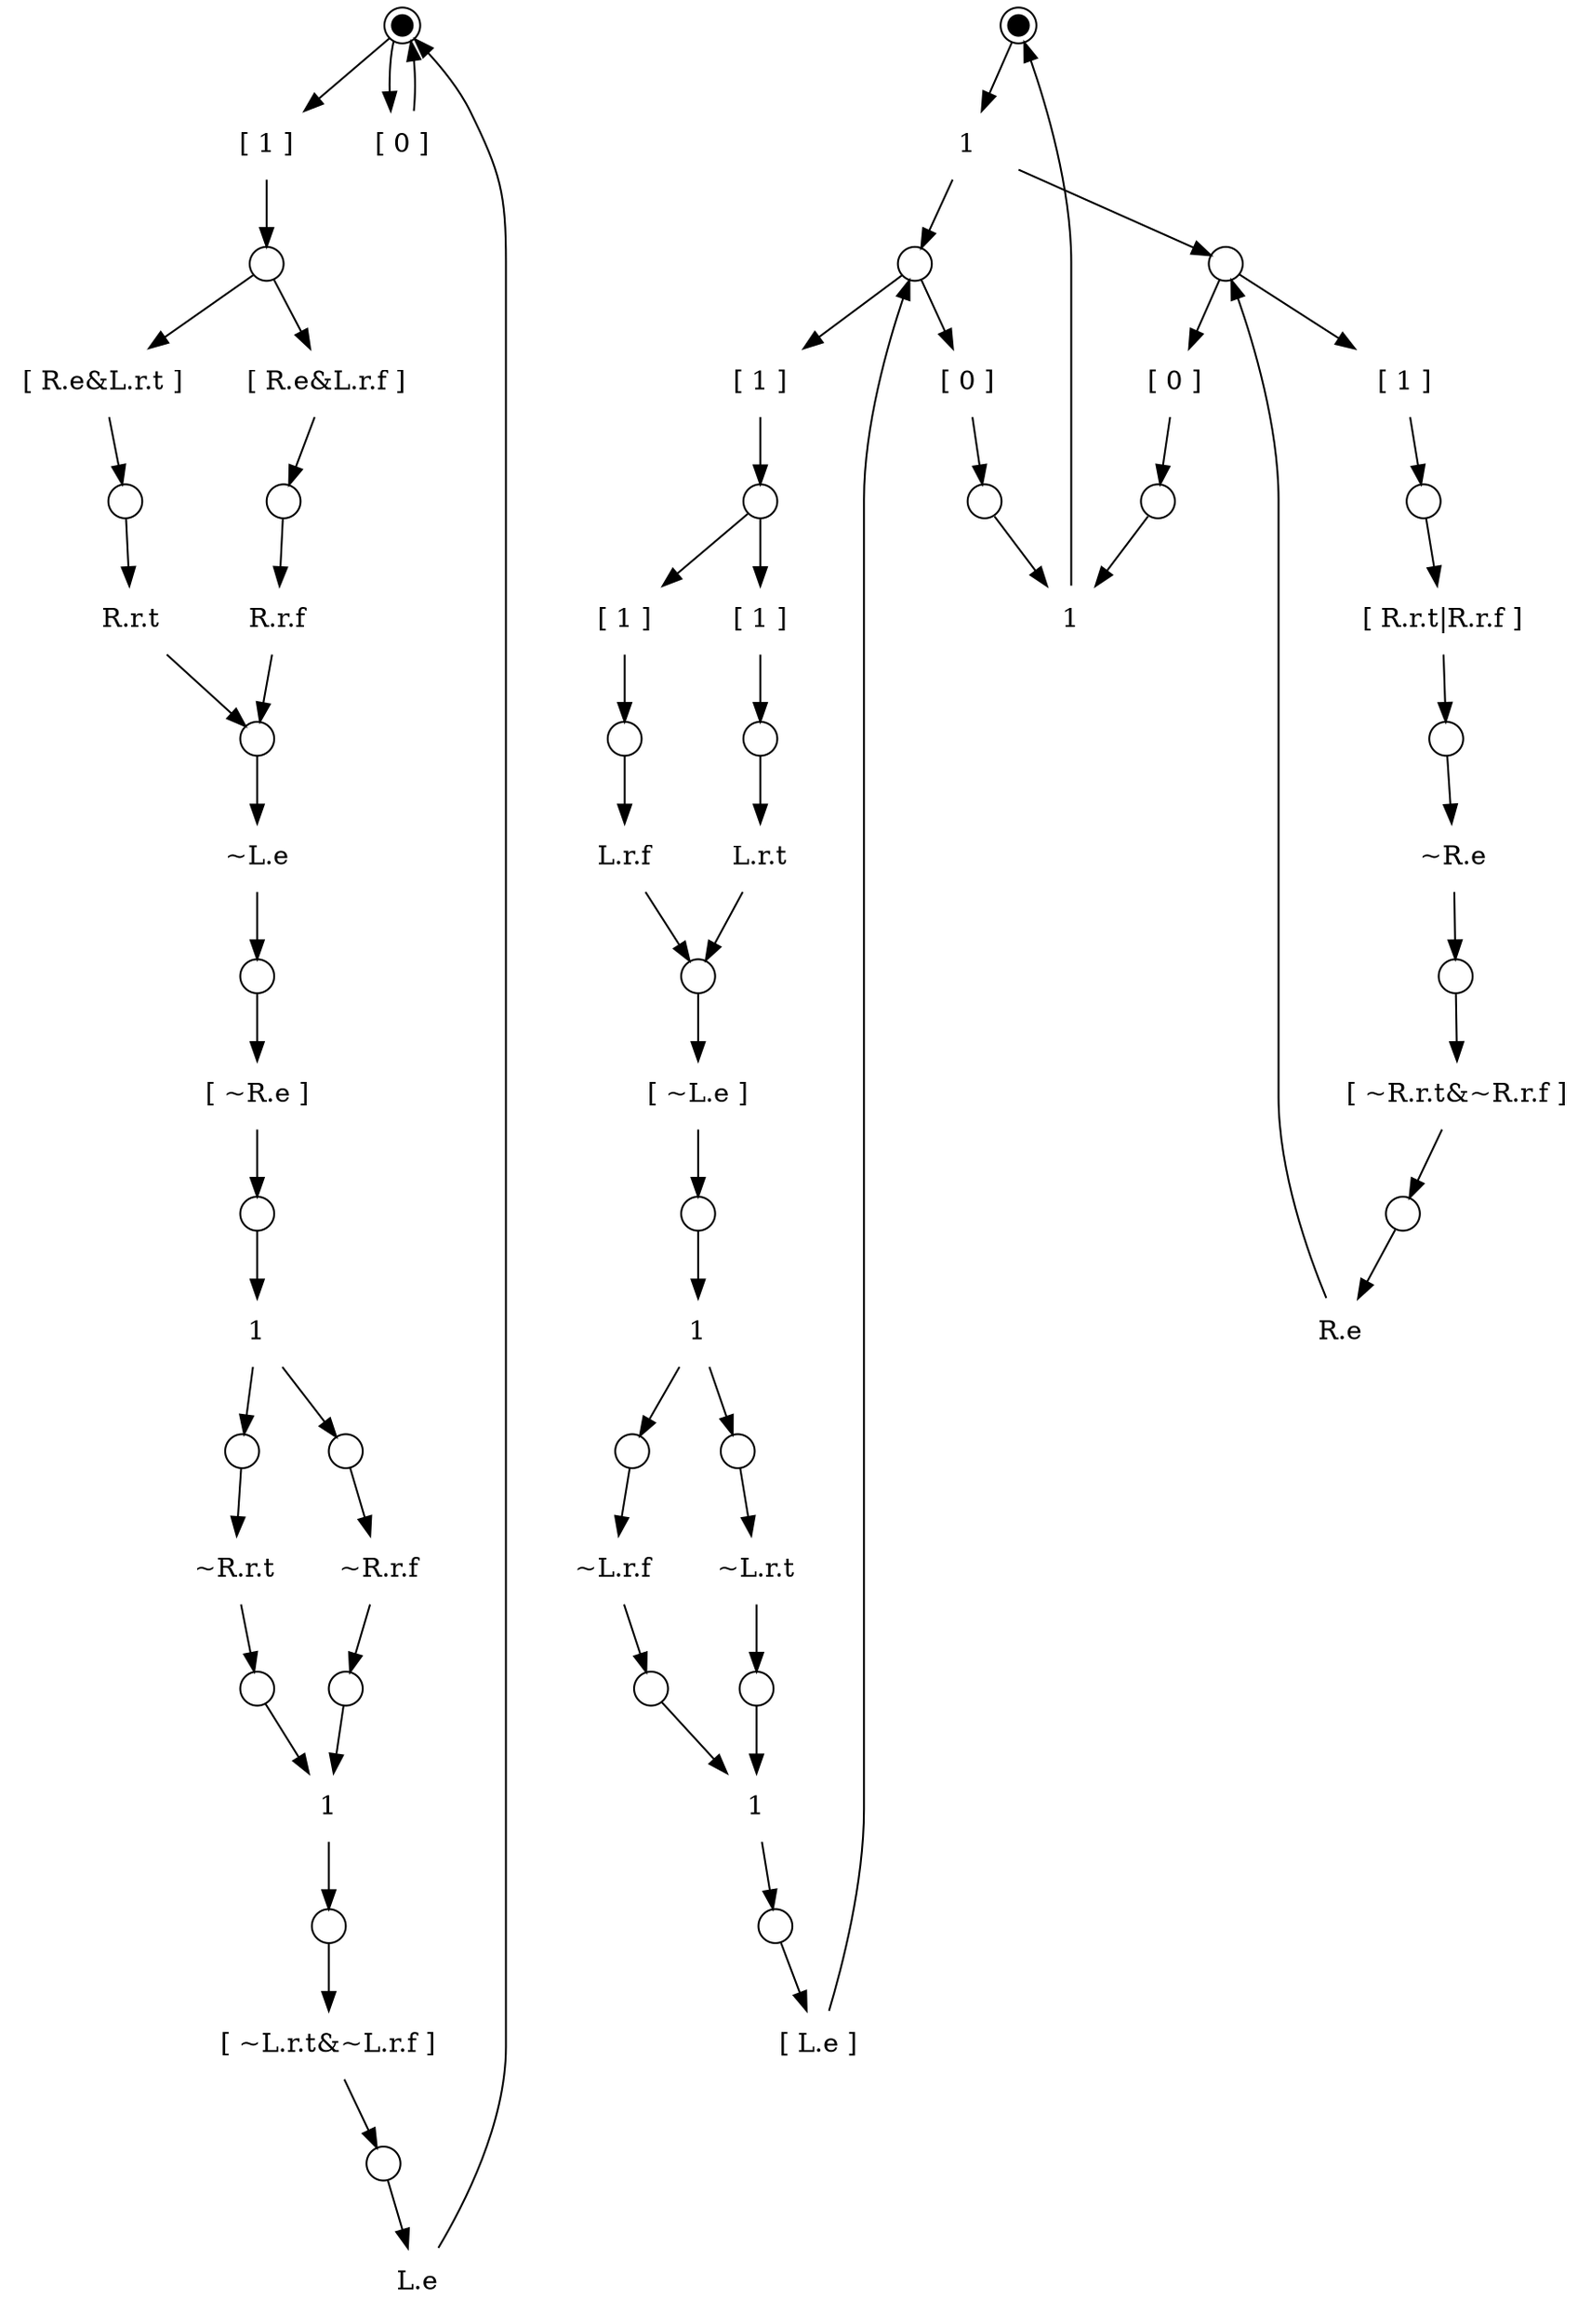 digraph model
{
	subgraph pchb
	{
		graph["label"="" "variables"="R.r.t,R.r.f,R.e,L.r.t,L.r.f,L.e" "type"="local" "elaborate"="true" "reset"="~R.r.t&~R.r.f&R.e&~L.r.t&~L.r.f&L.e"];
		S0["shape"="circle" "width"="0.15" "peripheries"="2" "style"="filled" "fillcolor"="#000000" "label"=""];
		T0["shape"="plaintext" "label"="[ 1 ]"];
		S0->T0;
		S1["shape"="circle" "width"="0.25" "label"=""];
		T0->S1;
		T1["shape"="plaintext" "label"="[ R.e&L.r.t ]"];
		S1->T1;
		S2["shape"="circle" "width"="0.25" "label"=""];
		T1->S2;
		T2["shape"="plaintext" "label"="R.r.t"];
		S2->T2;
		T3["shape"="plaintext" "label"="[ R.e&L.r.f ]"];
		S1->T3;
		S3["shape"="circle" "width"="0.25" "label"=""];
		T3->S3;
		T4["shape"="plaintext" "label"="R.r.f"];
		S3->T4;
		S4["shape"="circle" "width"="0.25" "label"=""];
		T2->S4;
		T4->S4;
		T5["shape"="plaintext" "label"="~L.e"];
		S4->T5;
		S5["shape"="circle" "width"="0.25" "label"=""];
		T5->S5;
		T6["shape"="plaintext" "label"="[ ~R.e ]"];
		S5->T6;
		S6["shape"="circle" "width"="0.25" "label"=""];
		T6->S6;
		T7["shape"="plaintext" "label"="1"];
		S6->T7;
		S7["shape"="circle" "width"="0.25" "label"=""];
		T7->S7;
		T8["shape"="plaintext" "label"="~R.r.t"];
		S7->T8;
		S8["shape"="circle" "width"="0.25" "label"=""];
		T8->S8;
		S9["shape"="circle" "width"="0.25" "label"=""];
		T7->S9;
		T9["shape"="plaintext" "label"="~R.r.f"];
		S9->T9;
		S10["shape"="circle" "width"="0.25" "label"=""];
		T9->S10;
		T10["shape"="plaintext" "label"="1"];
		S8->T10;
		S10->T10;
		S11["shape"="circle" "width"="0.25" "label"=""];
		T10->S11;
		T11["shape"="plaintext" "label"="[ ~L.r.t&~L.r.f ]"];
		S11->T11;
		S12["shape"="circle" "width"="0.25" "label"=""];
		T11->S12;
		T12["shape"="plaintext" "label"="L.e"];
		S12->T12;
		T12->S0;
		T13["shape"="plaintext" "label"="[ 0 ]"];
		S0->T13;
		T13->S0;
	}
	subgraph environment
	{
		graph["label"="" "variables"="R.r.t,R.r.f,R.e,L.r.t,L.r.f,L.e" "type"="remote" "elaborate"="false" "reset"="~R.r.t&~R.r.f&R.e&~L.r.t&~L.r.f&L.e"];
		S13["shape"="circle" "width"="0.15" "peripheries"="2" "style"="filled" "fillcolor"="#000000" "label"=""];
		T14["shape"="plaintext" "label"="1"];
		S13->T14;
		S14["shape"="circle" "width"="0.25" "label"=""];
		T14->S14;
		T15["shape"="plaintext" "label"="[ 1 ]"];
		S14->T15;
		S15["shape"="circle" "width"="0.25" "label"=""];
		T15->S15;
		T16["shape"="plaintext" "label"="[ R.r.t|R.r.f ]"];
		S15->T16;
		S16["shape"="circle" "width"="0.25" "label"=""];
		T16->S16;
		T17["shape"="plaintext" "label"="~R.e"];
		S16->T17;
		S17["shape"="circle" "width"="0.25" "label"=""];
		T17->S17;
		T18["shape"="plaintext" "label"="[ ~R.r.t&~R.r.f ]"];
		S17->T18;
		S18["shape"="circle" "width"="0.25" "label"=""];
		T18->S18;
		T19["shape"="plaintext" "label"="R.e"];
		S18->T19;
		T19->S14;
		T20["shape"="plaintext" "label"="[ 0 ]"];
		S14->T20;
		S19["shape"="circle" "width"="0.25" "label"=""];
		T20->S19;
		S20["shape"="circle" "width"="0.25" "label"=""];
		T14->S20;
		T21["shape"="plaintext" "label"="[ 1 ]"];
		S20->T21;
		S21["shape"="circle" "width"="0.25" "label"=""];
		T21->S21;
		T22["shape"="plaintext" "label"="[ 1 ]"];
		S21->T22;
		S22["shape"="circle" "width"="0.25" "label"=""];
		T22->S22;
		T23["shape"="plaintext" "label"="L.r.t"];
		S22->T23;
		T24["shape"="plaintext" "label"="[ 1 ]"];
		S21->T24;
		S23["shape"="circle" "width"="0.25" "label"=""];
		T24->S23;
		T25["shape"="plaintext" "label"="L.r.f"];
		S23->T25;
		S24["shape"="circle" "width"="0.25" "label"=""];
		T23->S24;
		T25->S24;
		T26["shape"="plaintext" "label"="[ ~L.e ]"];
		S24->T26;
		S25["shape"="circle" "width"="0.25" "label"=""];
		T26->S25;
		T27["shape"="plaintext" "label"="1"];
		S25->T27;
		S26["shape"="circle" "width"="0.25" "label"=""];
		T27->S26;
		T28["shape"="plaintext" "label"="~L.r.t"];
		S26->T28;
		S27["shape"="circle" "width"="0.25" "label"=""];
		T28->S27;
		S28["shape"="circle" "width"="0.25" "label"=""];
		T27->S28;
		T29["shape"="plaintext" "label"="~L.r.f"];
		S28->T29;
		S29["shape"="circle" "width"="0.25" "label"=""];
		T29->S29;
		T30["shape"="plaintext" "label"="1"];
		S27->T30;
		S29->T30;
		S30["shape"="circle" "width"="0.25" "label"=""];
		T30->S30;
		T31["shape"="plaintext" "label"="[ L.e ]"];
		S30->T31;
		T31->S20;
		T32["shape"="plaintext" "label"="[ 0 ]"];
		S20->T32;
		S31["shape"="circle" "width"="0.25" "label"=""];
		T32->S31;
		T33["shape"="plaintext" "label"="1"];
		S19->T33;
		S31->T33;
		T33->S13;
	}
}
